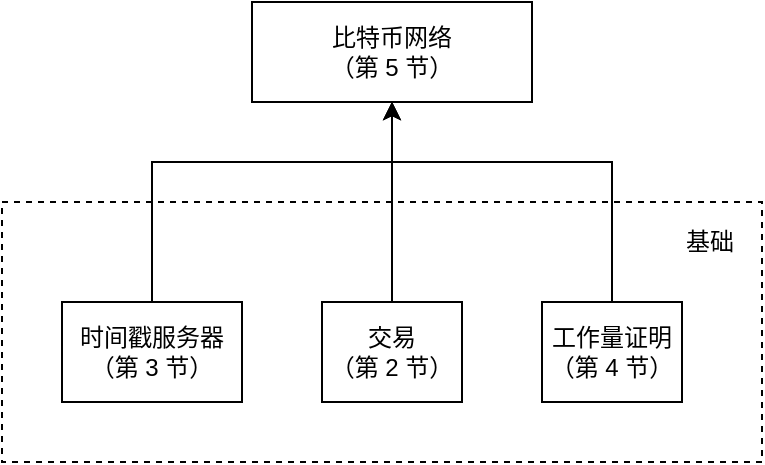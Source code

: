 <mxGraphModel dx="709" dy="548" grid="1" gridSize="10" guides="1" tooltips="1" connect="1" arrows="1" fold="1" page="1" pageScale="1" pageWidth="827" pageHeight="1169" background="#ffffff"><root><mxCell id="0"/><mxCell id="1" parent="0"/><mxCell id="6" value="" style="rounded=0;whiteSpace=wrap;html=1;dashed=1;" parent="1" vertex="1"><mxGeometry x="40" y="140" width="380" height="130" as="geometry"/></mxCell><mxCell id="8" style="edgeStyle=orthogonalEdgeStyle;rounded=0;html=1;exitX=0.5;exitY=0;entryX=0.5;entryY=1;jettySize=auto;orthogonalLoop=1;" parent="1" source="2" target="5" edge="1"><mxGeometry relative="1" as="geometry"/></mxCell><mxCell id="2" value="交易&lt;div&gt;（第 2 节）&lt;/div&gt;" style="rounded=0;whiteSpace=wrap;html=1;" parent="1" vertex="1"><mxGeometry x="200" y="190" width="70" height="50" as="geometry"/></mxCell><mxCell id="10" style="edgeStyle=orthogonalEdgeStyle;rounded=0;html=1;exitX=0.5;exitY=0;entryX=0.5;entryY=1;jettySize=auto;orthogonalLoop=1;" parent="1" source="3" target="5" edge="1"><mxGeometry relative="1" as="geometry"><Array as="points"><mxPoint x="345" y="120"/><mxPoint x="235" y="120"/></Array></mxGeometry></mxCell><mxCell id="3" value="&lt;div&gt;工作量证明（第 4 节）&lt;/div&gt;" style="rounded=0;whiteSpace=wrap;html=1;" parent="1" vertex="1"><mxGeometry x="310" y="190" width="70" height="50" as="geometry"/></mxCell><mxCell id="9" style="edgeStyle=orthogonalEdgeStyle;rounded=0;html=1;exitX=0.5;exitY=0;entryX=0.5;entryY=1;jettySize=auto;orthogonalLoop=1;" parent="1" source="4" target="5" edge="1"><mxGeometry relative="1" as="geometry"><Array as="points"><mxPoint x="115" y="120"/><mxPoint x="235" y="120"/></Array></mxGeometry></mxCell><mxCell id="4" value="&lt;div&gt;时间戳服务器&lt;/div&gt;&lt;div&gt;（第 3 节）&lt;/div&gt;" style="rounded=0;whiteSpace=wrap;html=1;" parent="1" vertex="1"><mxGeometry x="70" y="190" width="90" height="50" as="geometry"/></mxCell><mxCell id="5" value="&lt;div&gt;比特币网络&lt;/div&gt;&lt;div&gt;（第 5 节）&lt;/div&gt;" style="rounded=0;whiteSpace=wrap;html=1;" parent="1" vertex="1"><mxGeometry x="165" y="40" width="140" height="50" as="geometry"/></mxCell><mxCell id="7" value="基础" style="text;html=1;strokeColor=none;fillColor=none;align=center;verticalAlign=middle;whiteSpace=wrap;rounded=0;" parent="1" vertex="1"><mxGeometry x="374" y="150" width="40" height="20" as="geometry"/></mxCell></root></mxGraphModel>